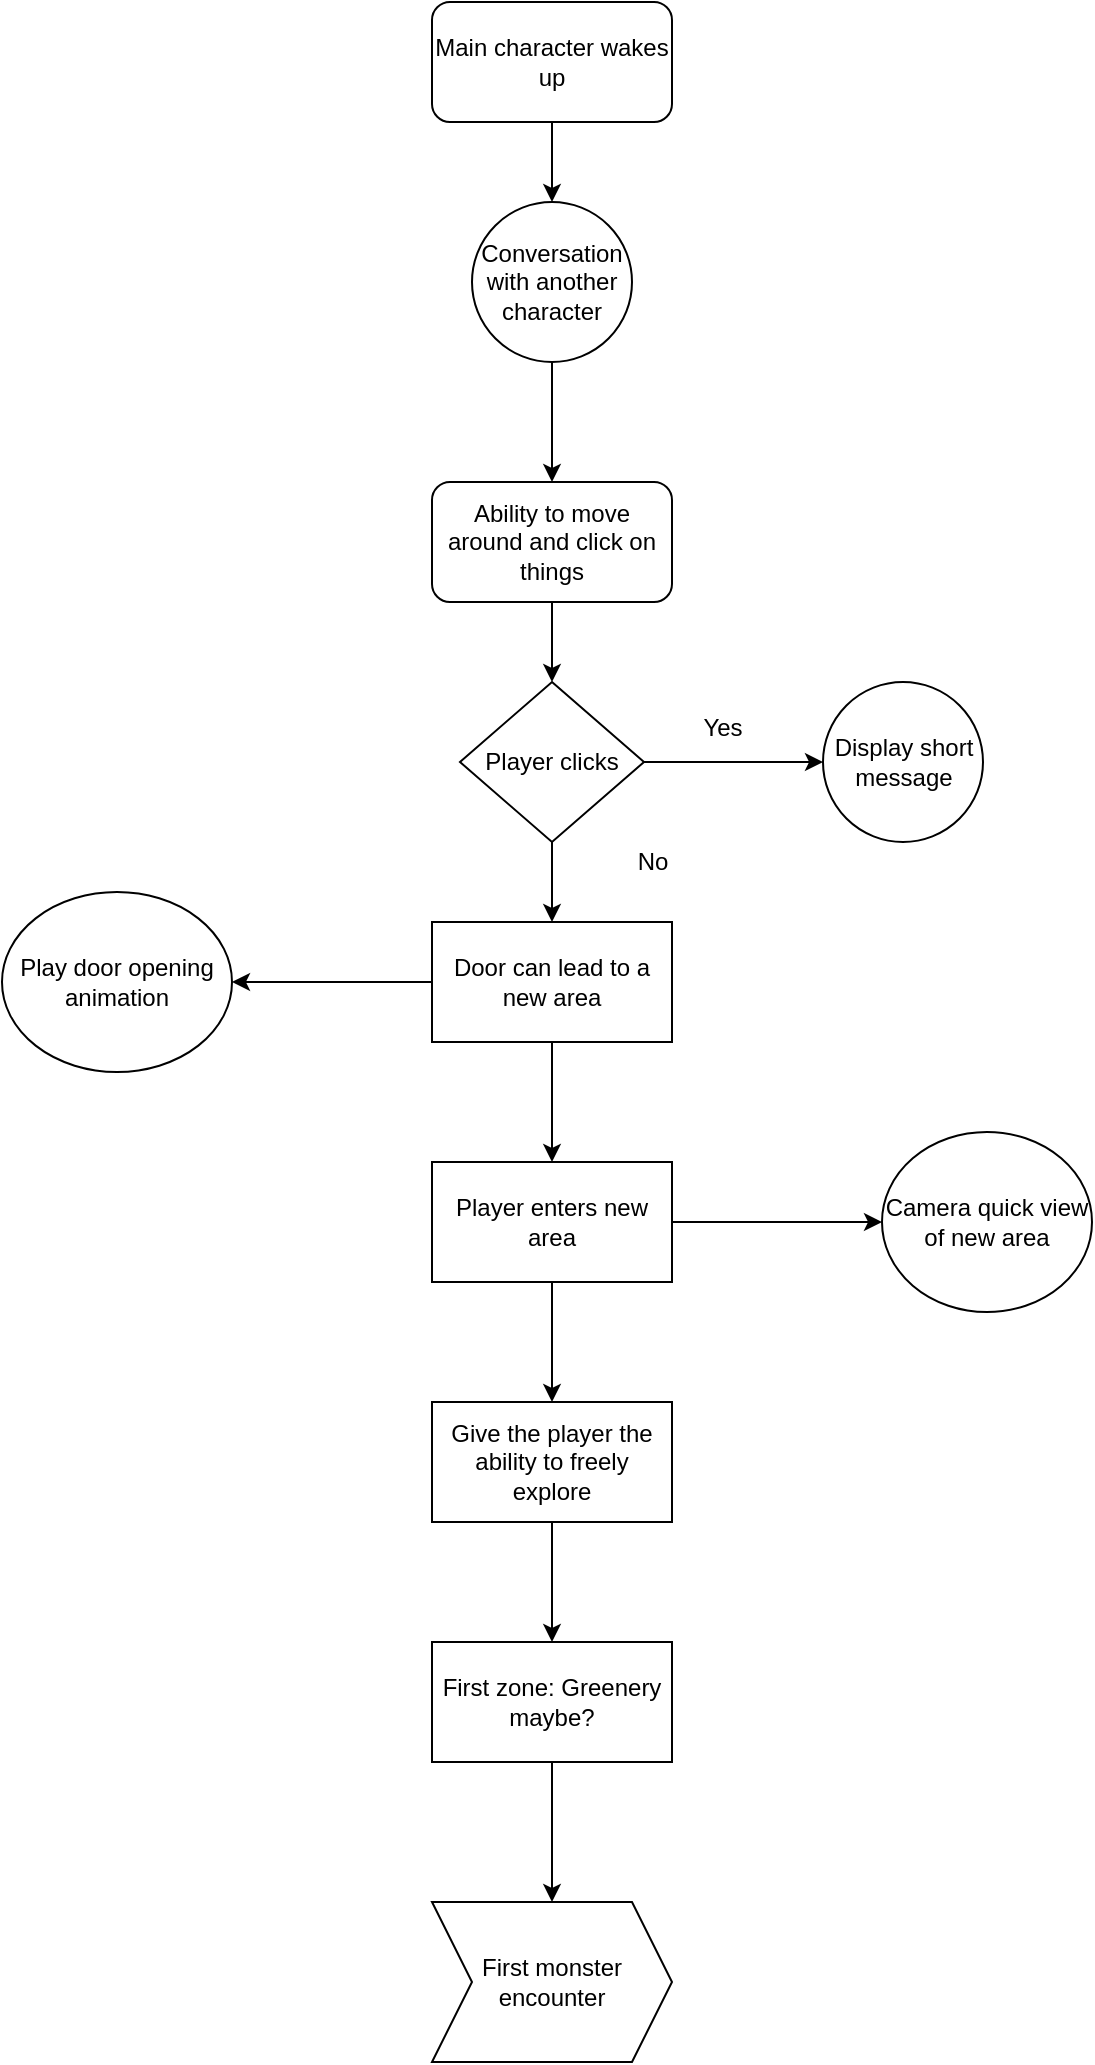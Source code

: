 <mxfile version="24.8.3">
  <diagram name="Page-1" id="1GIaEnXw1OVsOHgeOdhA">
    <mxGraphModel dx="2074" dy="1106" grid="1" gridSize="10" guides="1" tooltips="1" connect="1" arrows="1" fold="1" page="1" pageScale="1" pageWidth="850" pageHeight="1100" math="0" shadow="0">
      <root>
        <mxCell id="0" />
        <mxCell id="1" parent="0" />
        <mxCell id="5KCFoeUiekdsdQepZHM_-3" value="" style="edgeStyle=orthogonalEdgeStyle;rounded=0;orthogonalLoop=1;jettySize=auto;html=1;" parent="1" source="5KCFoeUiekdsdQepZHM_-1" target="5KCFoeUiekdsdQepZHM_-2" edge="1">
          <mxGeometry relative="1" as="geometry" />
        </mxCell>
        <mxCell id="5KCFoeUiekdsdQepZHM_-1" value="Main character wakes up" style="rounded=1;whiteSpace=wrap;html=1;" parent="1" vertex="1">
          <mxGeometry x="365" y="20" width="120" height="60" as="geometry" />
        </mxCell>
        <mxCell id="5KCFoeUiekdsdQepZHM_-5" value="" style="edgeStyle=orthogonalEdgeStyle;rounded=0;orthogonalLoop=1;jettySize=auto;html=1;" parent="1" source="5KCFoeUiekdsdQepZHM_-2" target="5KCFoeUiekdsdQepZHM_-4" edge="1">
          <mxGeometry relative="1" as="geometry" />
        </mxCell>
        <mxCell id="5KCFoeUiekdsdQepZHM_-2" value="Conversation with another character" style="ellipse;whiteSpace=wrap;html=1;rounded=1;" parent="1" vertex="1">
          <mxGeometry x="385" y="120" width="80" height="80" as="geometry" />
        </mxCell>
        <mxCell id="5KCFoeUiekdsdQepZHM_-11" style="edgeStyle=orthogonalEdgeStyle;rounded=0;orthogonalLoop=1;jettySize=auto;html=1;" parent="1" source="5KCFoeUiekdsdQepZHM_-4" target="5KCFoeUiekdsdQepZHM_-10" edge="1">
          <mxGeometry relative="1" as="geometry" />
        </mxCell>
        <mxCell id="5KCFoeUiekdsdQepZHM_-4" value="Ability to move around and click on things" style="whiteSpace=wrap;html=1;rounded=1;" parent="1" vertex="1">
          <mxGeometry x="365" y="260" width="120" height="60" as="geometry" />
        </mxCell>
        <mxCell id="5KCFoeUiekdsdQepZHM_-13" value="" style="edgeStyle=orthogonalEdgeStyle;rounded=0;orthogonalLoop=1;jettySize=auto;html=1;" parent="1" source="5KCFoeUiekdsdQepZHM_-10" target="5KCFoeUiekdsdQepZHM_-12" edge="1">
          <mxGeometry relative="1" as="geometry" />
        </mxCell>
        <mxCell id="5KCFoeUiekdsdQepZHM_-16" value="" style="edgeStyle=orthogonalEdgeStyle;rounded=0;orthogonalLoop=1;jettySize=auto;html=1;" parent="1" source="5KCFoeUiekdsdQepZHM_-10" target="5KCFoeUiekdsdQepZHM_-15" edge="1">
          <mxGeometry relative="1" as="geometry" />
        </mxCell>
        <mxCell id="5KCFoeUiekdsdQepZHM_-10" value="Player clicks" style="rhombus;whiteSpace=wrap;html=1;" parent="1" vertex="1">
          <mxGeometry x="379" y="360" width="92" height="80" as="geometry" />
        </mxCell>
        <mxCell id="5KCFoeUiekdsdQepZHM_-12" value="&lt;div&gt;Display short message&lt;/div&gt;" style="ellipse;whiteSpace=wrap;html=1;" parent="1" vertex="1">
          <mxGeometry x="560.5" y="360" width="80" height="80" as="geometry" />
        </mxCell>
        <mxCell id="5KCFoeUiekdsdQepZHM_-14" value="Yes" style="text;html=1;align=center;verticalAlign=middle;resizable=0;points=[];autosize=1;strokeColor=none;fillColor=none;" parent="1" vertex="1">
          <mxGeometry x="490" y="368" width="40" height="30" as="geometry" />
        </mxCell>
        <mxCell id="nmu_RtBM79Nrah6Di6ye-2" value="" style="edgeStyle=orthogonalEdgeStyle;rounded=0;orthogonalLoop=1;jettySize=auto;html=1;" parent="1" source="5KCFoeUiekdsdQepZHM_-15" target="nmu_RtBM79Nrah6Di6ye-1" edge="1">
          <mxGeometry relative="1" as="geometry" />
        </mxCell>
        <mxCell id="nmu_RtBM79Nrah6Di6ye-4" value="" style="edgeStyle=orthogonalEdgeStyle;rounded=0;orthogonalLoop=1;jettySize=auto;html=1;" parent="1" source="5KCFoeUiekdsdQepZHM_-15" target="nmu_RtBM79Nrah6Di6ye-3" edge="1">
          <mxGeometry relative="1" as="geometry" />
        </mxCell>
        <mxCell id="5KCFoeUiekdsdQepZHM_-15" value="Door can lead to a new area" style="whiteSpace=wrap;html=1;" parent="1" vertex="1">
          <mxGeometry x="365" y="480" width="120" height="60" as="geometry" />
        </mxCell>
        <mxCell id="5KCFoeUiekdsdQepZHM_-17" value="No" style="text;html=1;align=center;verticalAlign=middle;resizable=0;points=[];autosize=1;strokeColor=none;fillColor=none;" parent="1" vertex="1">
          <mxGeometry x="455" y="435" width="40" height="30" as="geometry" />
        </mxCell>
        <mxCell id="nmu_RtBM79Nrah6Di6ye-1" value="Play door opening animation" style="ellipse;whiteSpace=wrap;html=1;" parent="1" vertex="1">
          <mxGeometry x="150" y="465" width="115" height="90" as="geometry" />
        </mxCell>
        <mxCell id="nmu_RtBM79Nrah6Di6ye-6" value="" style="edgeStyle=orthogonalEdgeStyle;rounded=0;orthogonalLoop=1;jettySize=auto;html=1;" parent="1" source="nmu_RtBM79Nrah6Di6ye-3" target="nmu_RtBM79Nrah6Di6ye-5" edge="1">
          <mxGeometry relative="1" as="geometry" />
        </mxCell>
        <mxCell id="nmu_RtBM79Nrah6Di6ye-10" value="" style="edgeStyle=orthogonalEdgeStyle;rounded=0;orthogonalLoop=1;jettySize=auto;html=1;" parent="1" source="nmu_RtBM79Nrah6Di6ye-3" target="nmu_RtBM79Nrah6Di6ye-9" edge="1">
          <mxGeometry relative="1" as="geometry" />
        </mxCell>
        <mxCell id="nmu_RtBM79Nrah6Di6ye-3" value="Player enters new area" style="whiteSpace=wrap;html=1;" parent="1" vertex="1">
          <mxGeometry x="365" y="600" width="120" height="60" as="geometry" />
        </mxCell>
        <mxCell id="nmu_RtBM79Nrah6Di6ye-5" value="Camera quick view of new area" style="ellipse;whiteSpace=wrap;html=1;" parent="1" vertex="1">
          <mxGeometry x="590" y="585" width="105" height="90" as="geometry" />
        </mxCell>
        <mxCell id="cg1DQjYzUuZj5ZJGP0xP-2" value="" style="edgeStyle=orthogonalEdgeStyle;rounded=0;orthogonalLoop=1;jettySize=auto;html=1;" parent="1" source="nmu_RtBM79Nrah6Di6ye-9" target="cg1DQjYzUuZj5ZJGP0xP-1" edge="1">
          <mxGeometry relative="1" as="geometry" />
        </mxCell>
        <mxCell id="nmu_RtBM79Nrah6Di6ye-9" value="Give the player the ability to freely explore" style="whiteSpace=wrap;html=1;" parent="1" vertex="1">
          <mxGeometry x="365" y="720" width="120" height="60" as="geometry" />
        </mxCell>
        <mxCell id="xmn8ZIYs8Wee5Xut9ODS-2" value="" style="edgeStyle=orthogonalEdgeStyle;rounded=0;orthogonalLoop=1;jettySize=auto;html=1;" edge="1" parent="1" source="cg1DQjYzUuZj5ZJGP0xP-1" target="xmn8ZIYs8Wee5Xut9ODS-1">
          <mxGeometry relative="1" as="geometry" />
        </mxCell>
        <mxCell id="cg1DQjYzUuZj5ZJGP0xP-1" value="First zone: Greenery maybe?" style="whiteSpace=wrap;html=1;" parent="1" vertex="1">
          <mxGeometry x="365" y="840" width="120" height="60" as="geometry" />
        </mxCell>
        <mxCell id="xmn8ZIYs8Wee5Xut9ODS-1" value="First monster encounter" style="shape=step;perimeter=stepPerimeter;whiteSpace=wrap;html=1;fixedSize=1;" vertex="1" parent="1">
          <mxGeometry x="365" y="970" width="120" height="80" as="geometry" />
        </mxCell>
      </root>
    </mxGraphModel>
  </diagram>
</mxfile>
